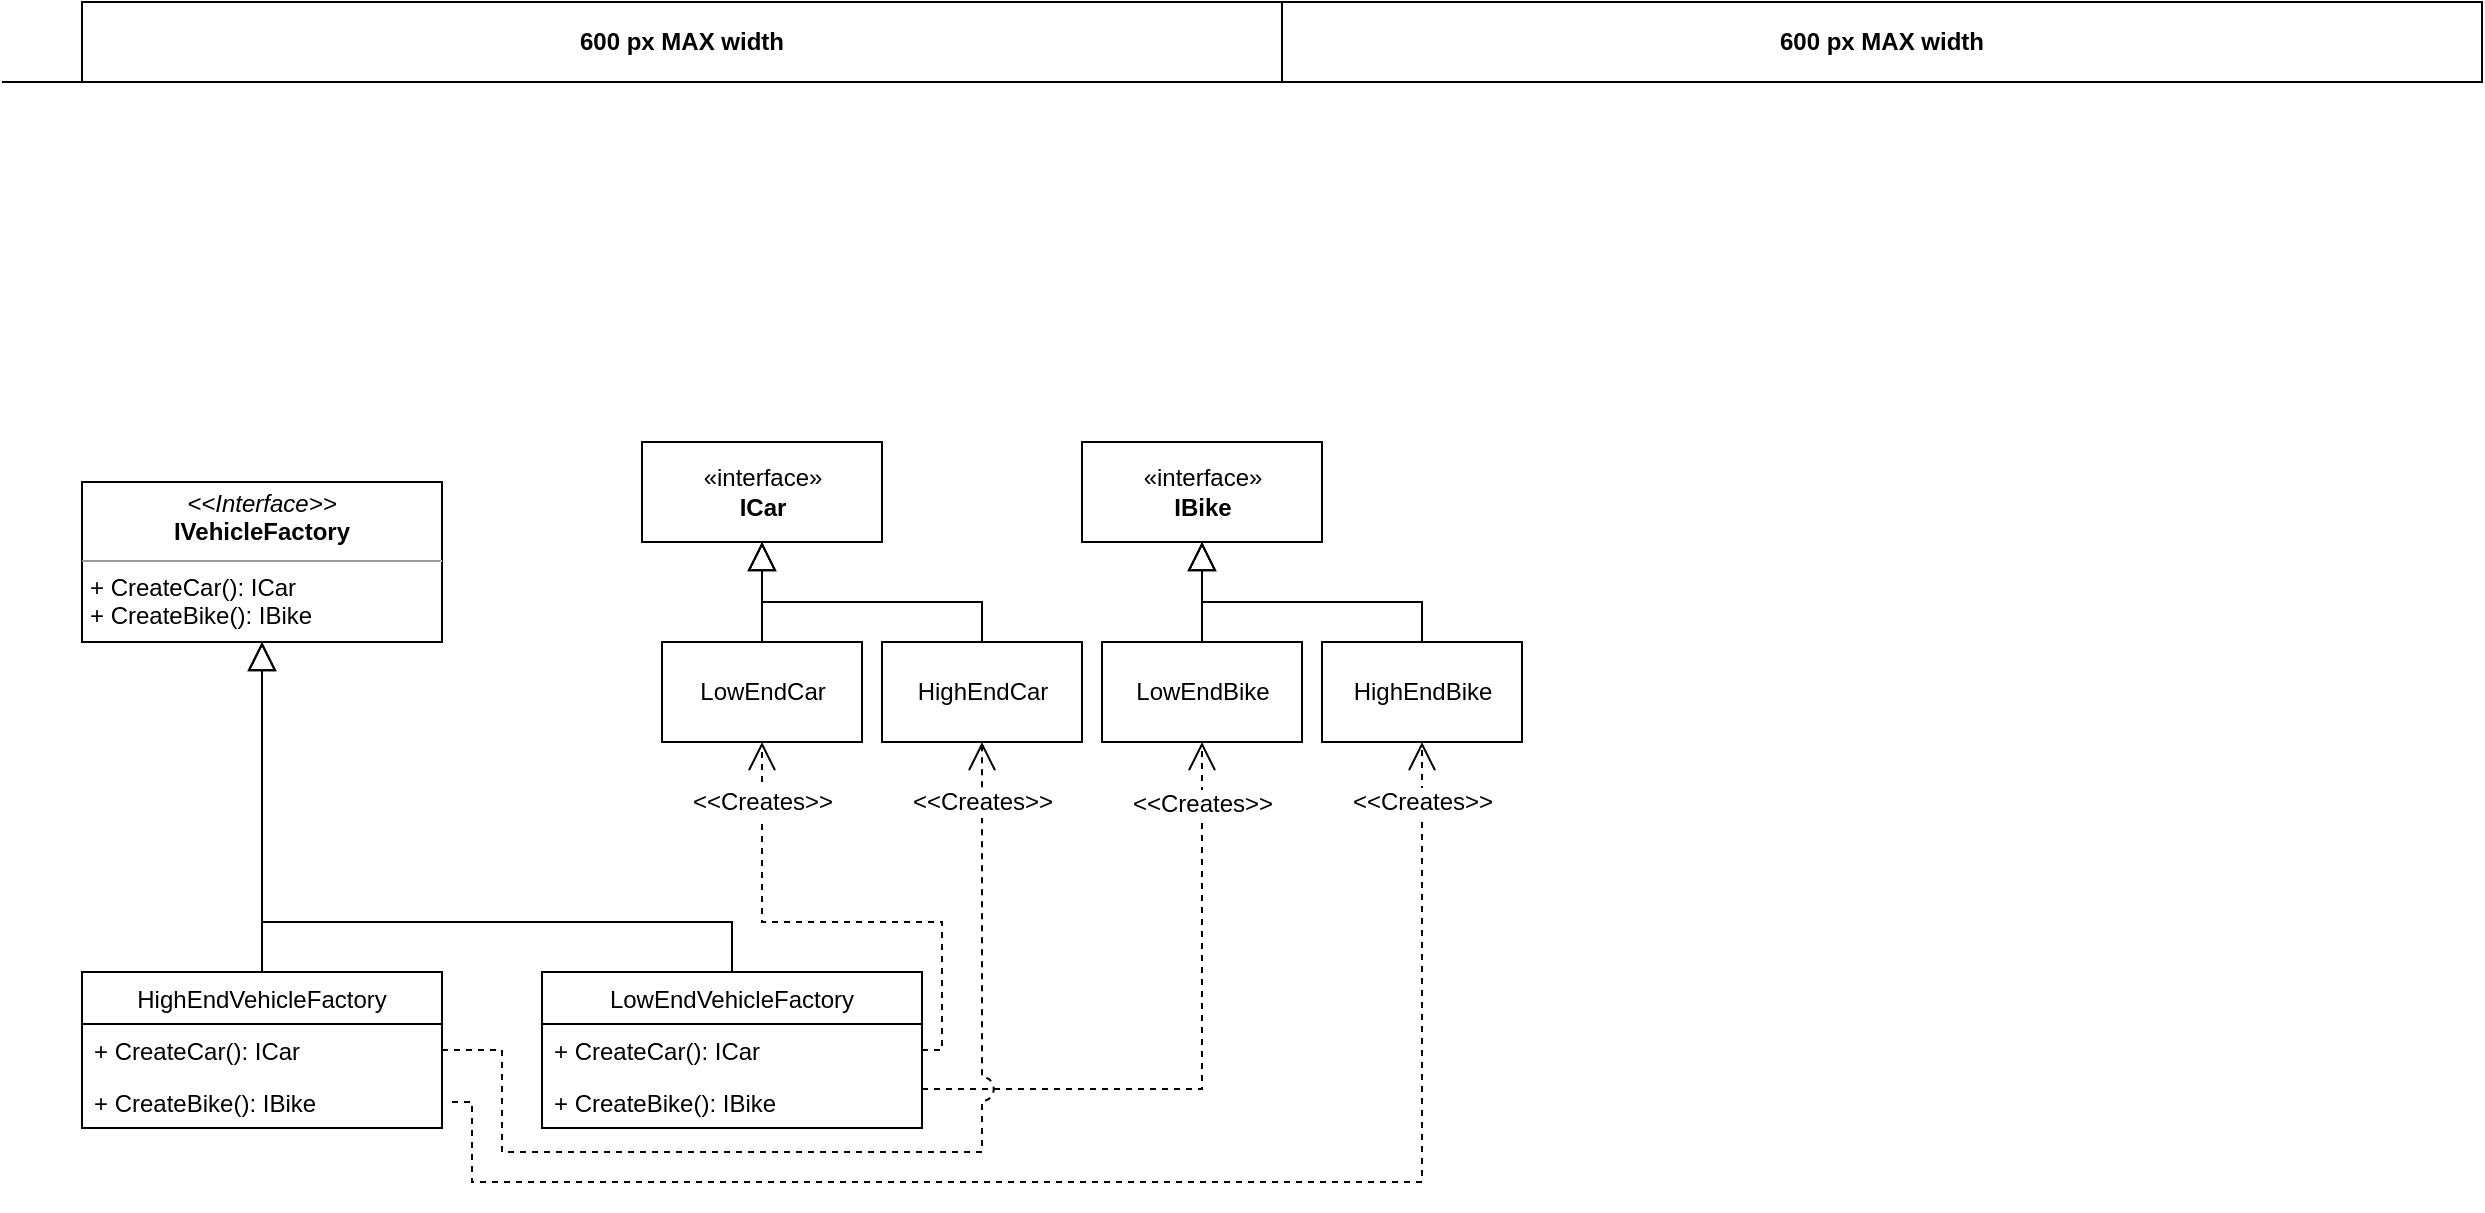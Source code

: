 <mxfile>
    <diagram id="a0d90a59-ad95-61b6-8cdf-88db7958e744" name="Abstract Factory">
        <mxGraphModel dx="1413" dy="1179" grid="1" gridSize="10" guides="1" tooltips="1" connect="1" arrows="1" fold="1" page="0" pageScale="1" pageWidth="850" pageHeight="1100" background="none" math="0" shadow="0">
            <root>
                <mxCell id="0"/>
                <mxCell id="1" parent="0"/>
                <mxCell id="2" value="&lt;p style=&quot;margin: 0px ; margin-top: 4px ; text-align: center&quot;&gt;&lt;i&gt;&amp;lt;&amp;lt;Interface&amp;gt;&amp;gt;&lt;/i&gt;&lt;br&gt;&lt;b&gt;IVehicleFactory&lt;/b&gt;&lt;/p&gt;&lt;hr size=&quot;1&quot;&gt;&lt;p style=&quot;margin: 0px ; margin-left: 4px&quot;&gt;&lt;span&gt;+ CreateCar(): ICar&lt;/span&gt;&lt;br&gt;&lt;/p&gt;&lt;p style=&quot;margin: 0px ; margin-left: 4px&quot;&gt;+ CreateBike(): IBike&lt;/p&gt;" style="verticalAlign=top;align=left;overflow=fill;fontSize=12;fontFamily=Helvetica;html=1;" parent="1" vertex="1">
                    <mxGeometry x="-40" y="200" width="180" height="80" as="geometry"/>
                </mxCell>
                <mxCell id="4" value="«interface»&lt;br&gt;&lt;b&gt;ICar&lt;/b&gt;" style="html=1;" parent="1" vertex="1">
                    <mxGeometry x="240" y="180" width="120" height="50" as="geometry"/>
                </mxCell>
                <mxCell id="5" value="«interface»&lt;br&gt;&lt;b&gt;IBike&lt;/b&gt;" style="html=1;" parent="1" vertex="1">
                    <mxGeometry x="460" y="180" width="120" height="50" as="geometry"/>
                </mxCell>
                <mxCell id="10" style="edgeStyle=elbowEdgeStyle;rounded=0;elbow=vertical;html=1;jettySize=auto;orthogonalLoop=1;endArrow=block;endFill=0;endSize=12;" parent="1" source="6" target="2" edge="1">
                    <mxGeometry relative="1" as="geometry">
                        <Array as="points">
                            <mxPoint x="170" y="420"/>
                        </Array>
                    </mxGeometry>
                </mxCell>
                <mxCell id="6" value="LowEndVehicleFactory" style="swimlane;fontStyle=0;childLayout=stackLayout;horizontal=1;startSize=26;horizontalStack=0;resizeParent=1;resizeParentMax=0;resizeLast=0;collapsible=1;marginBottom=0;swimlaneFillColor=default;" parent="1" vertex="1">
                    <mxGeometry x="190" y="445" width="190" height="78" as="geometry"/>
                </mxCell>
                <mxCell id="7" value="+ CreateCar(): ICar" style="text;strokeColor=none;align=left;verticalAlign=top;spacingLeft=4;spacingRight=4;overflow=hidden;rotatable=0;points=[[0,0.5],[1,0.5]];portConstraint=eastwest;" parent="6" vertex="1">
                    <mxGeometry y="26" width="190" height="26" as="geometry"/>
                </mxCell>
                <mxCell id="8" value="+ CreateBike(): IBike" style="text;strokeColor=none;align=left;verticalAlign=top;spacingLeft=4;spacingRight=4;overflow=hidden;rotatable=0;points=[[0,0.5],[1,0.5]];portConstraint=eastwest;" parent="6" vertex="1">
                    <mxGeometry y="52" width="190" height="26" as="geometry"/>
                </mxCell>
                <mxCell id="17" style="edgeStyle=orthogonalEdgeStyle;rounded=0;elbow=vertical;html=1;endArrow=block;endFill=0;endSize=12;jettySize=auto;orthogonalLoop=1;entryX=0.5;entryY=1;exitX=0.5;exitY=0;" parent="1" source="16" target="4" edge="1">
                    <mxGeometry relative="1" as="geometry"/>
                </mxCell>
                <mxCell id="16" value="LowEndCar" style="html=1;" parent="1" vertex="1">
                    <mxGeometry x="250" y="280" width="100" height="50" as="geometry"/>
                </mxCell>
                <mxCell id="19" style="edgeStyle=orthogonalEdgeStyle;rounded=0;elbow=vertical;html=1;endArrow=block;endFill=0;endSize=12;jettySize=auto;orthogonalLoop=1;" parent="1" source="18" target="5" edge="1">
                    <mxGeometry relative="1" as="geometry"/>
                </mxCell>
                <mxCell id="18" value="LowEndBike" style="html=1;" parent="1" vertex="1">
                    <mxGeometry x="470" y="280" width="100" height="50" as="geometry"/>
                </mxCell>
                <mxCell id="20" style="edgeStyle=orthogonalEdgeStyle;rounded=0;elbow=vertical;html=1;endArrow=open;endFill=0;endSize=12;jettySize=auto;orthogonalLoop=1;dashed=1;exitX=1;exitY=0.5;entryX=0.5;entryY=1;strokeWidth=1;" parent="1" source="6" target="16" edge="1">
                    <mxGeometry relative="1" as="geometry">
                        <Array as="points">
                            <mxPoint x="390" y="484"/>
                            <mxPoint x="390" y="420"/>
                            <mxPoint x="300" y="420"/>
                        </Array>
                    </mxGeometry>
                </mxCell>
                <mxCell id="22" value="&amp;lt;&amp;lt;Creates&amp;gt;&amp;gt;" style="text;html=1;resizable=0;points=[];align=center;verticalAlign=middle;labelBackgroundColor=default;fontColor=default;" parent="20" vertex="1" connectable="0">
                    <mxGeometry y="-19" relative="1" as="geometry">
                        <mxPoint x="-37" y="-41" as="offset"/>
                    </mxGeometry>
                </mxCell>
                <mxCell id="21" style="edgeStyle=orthogonalEdgeStyle;rounded=0;elbow=vertical;html=1;endArrow=open;endFill=0;endSize=12;jettySize=auto;orthogonalLoop=1;dashed=1;exitX=1;exitY=0.75;jumpStyle=arc;jumpSize=12;" parent="1" source="6" target="18" edge="1">
                    <mxGeometry relative="1" as="geometry"/>
                </mxCell>
                <mxCell id="23" value="&amp;lt;&amp;lt;Creates&amp;gt;&amp;gt;" style="text;html=1;resizable=0;points=[];align=center;verticalAlign=middle;labelBackgroundColor=default;fontColor=default;" parent="21" vertex="1" connectable="0">
                    <mxGeometry x="-0.243" y="-1" relative="1" as="geometry">
                        <mxPoint x="21" y="-144" as="offset"/>
                    </mxGeometry>
                </mxCell>
                <mxCell id="29" style="edgeStyle=elbowEdgeStyle;rounded=0;elbow=vertical;html=1;endArrow=block;endFill=0;endSize=12;jettySize=auto;orthogonalLoop=1;" parent="1" source="24" target="2" edge="1">
                    <mxGeometry relative="1" as="geometry">
                        <mxPoint x="350" y="385" as="targetPoint"/>
                    </mxGeometry>
                </mxCell>
                <mxCell id="24" value="HighEndVehicleFactory" style="swimlane;fontStyle=0;childLayout=stackLayout;horizontal=1;startSize=26;horizontalStack=0;resizeParent=1;resizeParentMax=0;resizeLast=0;collapsible=1;marginBottom=0;swimlaneFillColor=default;" parent="1" vertex="1">
                    <mxGeometry x="-40" y="445" width="180" height="78" as="geometry"/>
                </mxCell>
                <mxCell id="25" value="+ CreateCar(): ICar" style="text;strokeColor=none;align=left;verticalAlign=top;spacingLeft=4;spacingRight=4;overflow=hidden;rotatable=0;points=[[0,0.5],[1,0.5]];portConstraint=eastwest;" parent="24" vertex="1">
                    <mxGeometry y="26" width="180" height="26" as="geometry"/>
                </mxCell>
                <mxCell id="26" value="+ CreateBike(): IBike" style="text;strokeColor=none;align=left;verticalAlign=top;spacingLeft=4;spacingRight=4;overflow=hidden;rotatable=0;points=[[0,0.5],[1,0.5]];portConstraint=eastwest;" parent="24" vertex="1">
                    <mxGeometry y="52" width="180" height="26" as="geometry"/>
                </mxCell>
                <mxCell id="35" style="edgeStyle=orthogonalEdgeStyle;rounded=0;html=1;endArrow=block;endFill=0;endSize=12;jettySize=auto;orthogonalLoop=1;exitX=0.5;exitY=0;" parent="1" source="27" target="4" edge="1">
                    <mxGeometry relative="1" as="geometry"/>
                </mxCell>
                <mxCell id="27" value="HighEndCar" style="html=1;" parent="1" vertex="1">
                    <mxGeometry x="360" y="280" width="100" height="50" as="geometry"/>
                </mxCell>
                <mxCell id="36" style="edgeStyle=orthogonalEdgeStyle;rounded=0;html=1;endArrow=block;endFill=0;endSize=12;jettySize=auto;orthogonalLoop=1;exitX=0.5;exitY=0;" parent="1" source="28" target="5" edge="1">
                    <mxGeometry relative="1" as="geometry"/>
                </mxCell>
                <mxCell id="28" value="HighEndBike" style="html=1;" parent="1" vertex="1">
                    <mxGeometry x="580" y="280" width="100" height="50" as="geometry"/>
                </mxCell>
                <mxCell id="30" style="edgeStyle=orthogonalEdgeStyle;rounded=0;html=1;endArrow=open;endFill=0;endSize=12;jettySize=auto;orthogonalLoop=1;dashed=1;exitX=1;exitY=0.5;entryX=0.5;entryY=1;jumpStyle=arc;jumpSize=12;entryDx=0;entryDy=0;" parent="1" target="28" edge="1">
                    <mxGeometry relative="1" as="geometry">
                        <mxPoint x="144.97" y="510.0" as="sourcePoint"/>
                        <mxPoint x="799.97" y="390" as="targetPoint"/>
                        <Array as="points">
                            <mxPoint x="155" y="510"/>
                            <mxPoint x="155" y="550"/>
                            <mxPoint x="630" y="550"/>
                        </Array>
                    </mxGeometry>
                </mxCell>
                <mxCell id="31" value="&amp;lt;&amp;lt;Creates&amp;gt;&amp;gt;" style="text;html=1;resizable=0;points=[];align=center;verticalAlign=middle;labelBackgroundColor=default;fontColor=default;" parent="30" vertex="1" connectable="0">
                    <mxGeometry y="-19" relative="1" as="geometry">
                        <mxPoint x="152" y="-209" as="offset"/>
                    </mxGeometry>
                </mxCell>
                <mxCell id="32" style="edgeStyle=orthogonalEdgeStyle;rounded=0;html=1;endArrow=open;endFill=0;endSize=12;jettySize=auto;orthogonalLoop=1;dashed=1;exitX=1;exitY=0.5;jumpStyle=arc;jumpSize=12;entryX=0.5;entryY=1;" parent="1" source="25" target="27" edge="1">
                    <mxGeometry relative="1" as="geometry">
                        <mxPoint x="130" y="525" as="sourcePoint"/>
                        <mxPoint x="260" y="525" as="targetPoint"/>
                        <Array as="points">
                            <mxPoint x="170" y="484"/>
                            <mxPoint x="170" y="535"/>
                            <mxPoint x="410" y="535"/>
                        </Array>
                    </mxGeometry>
                </mxCell>
                <mxCell id="33" value="&amp;lt;&amp;lt;Creates&amp;gt;&amp;gt;" style="text;html=1;resizable=0;points=[];align=center;verticalAlign=middle;labelBackgroundColor=default;fontColor=default;" parent="32" vertex="1" connectable="0">
                    <mxGeometry y="-19" relative="1" as="geometry">
                        <mxPoint x="58" y="-194" as="offset"/>
                    </mxGeometry>
                </mxCell>
                <mxCell id="h-QAeIGFi4k2T-Zk--SD-36" value="" style="endArrow=none;html=1;fontColor=default;" parent="1" edge="1">
                    <mxGeometry width="50" height="50" relative="1" as="geometry">
                        <mxPoint x="-80" as="sourcePoint"/>
                        <mxPoint x="990" as="targetPoint"/>
                    </mxGeometry>
                </mxCell>
                <mxCell id="rOh8ooC0etKCDtbzVtDC-36" value="600 px MAX width" style="rounded=0;whiteSpace=wrap;html=1;sketch=0;fontSize=12;align=center;fontStyle=1" parent="1" vertex="1">
                    <mxGeometry x="-40" y="-40" width="600" height="40" as="geometry"/>
                </mxCell>
                <mxCell id="rOh8ooC0etKCDtbzVtDC-37" value="600 px MAX width" style="rounded=0;whiteSpace=wrap;html=1;sketch=0;fontSize=12;align=center;fontStyle=1" parent="1" vertex="1">
                    <mxGeometry x="560" y="-40" width="600" height="40" as="geometry"/>
                </mxCell>
            </root>
        </mxGraphModel>
    </diagram>
    <diagram id="fe0f95df-8578-7ff9-5e9f-db93b6560ab3" name="Strategy">
        <mxGraphModel dx="482" dy="771" grid="1" gridSize="10" guides="1" tooltips="1" connect="1" arrows="1" fold="1" page="0" pageScale="1" pageWidth="850" pageHeight="1100" background="none" math="0" shadow="0">
            <root>
                <mxCell id="0"/>
                <mxCell id="1" parent="0"/>
                <mxCell id="46a01054fbe08899-24" style="edgeStyle=orthogonalEdgeStyle;rounded=0;html=1;jettySize=auto;orthogonalLoop=1;endArrow=open;endFill=0;startArrow=diamondThin;startFill=0;startSize=12;endSize=6;" parent="1" source="46a01054fbe08899-1" target="2" edge="1">
                    <mxGeometry relative="1" as="geometry">
                        <mxPoint x="360" y="113.5" as="targetPoint"/>
                    </mxGeometry>
                </mxCell>
                <mxCell id="46a01054fbe08899-1" value="Context" style="swimlane;fontStyle=0;align=center;verticalAlign=top;childLayout=stackLayout;horizontal=1;startSize=26;horizontalStack=0;resizeParent=1;resizeParentMax=0;resizeLast=0;collapsible=0;marginBottom=0;swimlaneFillColor=default;" parent="1" vertex="1">
                    <mxGeometry x="120" y="87.5" width="160" height="52" as="geometry"/>
                </mxCell>
                <mxCell id="46a01054fbe08899-4" value="+ SomeOperation(): void" style="text;strokeColor=none;align=left;verticalAlign=top;spacingLeft=4;spacingRight=4;overflow=hidden;rotatable=0;points=[[0,0.5],[1,0.5]];portConstraint=eastwest;" parent="46a01054fbe08899-1" vertex="1">
                    <mxGeometry y="26" width="160" height="26" as="geometry"/>
                </mxCell>
                <mxCell id="46a01054fbe08899-23" style="edgeStyle=orthogonalEdgeStyle;rounded=0;html=1;jettySize=auto;orthogonalLoop=1;endArrow=block;endFill=0;endSize=12;exitX=0.5;exitY=0;exitDx=0;exitDy=0;" parent="1" source="46a01054fbe08899-10" edge="1">
                    <mxGeometry relative="1" as="geometry">
                        <mxPoint x="460" y="148.5" as="targetPoint"/>
                    </mxGeometry>
                </mxCell>
                <mxCell id="46a01054fbe08899-10" value="ConcreteStrategy1" style="swimlane;fontStyle=0;childLayout=stackLayout;horizontal=1;startSize=26;horizontalStack=0;resizeParent=1;resizeParentMax=0;resizeLast=0;collapsible=0;marginBottom=0;strokeColor=default;fillColor=default;swimlaneFillColor=default;" parent="1" vertex="1">
                    <mxGeometry x="300" y="278.5" width="140" height="52" as="geometry"/>
                </mxCell>
                <mxCell id="46a01054fbe08899-11" value="+ ExecuteAlgo(): void" style="text;strokeColor=none;align=left;verticalAlign=top;spacingLeft=4;spacingRight=4;overflow=hidden;rotatable=0;points=[[0,0.5],[1,0.5]];portConstraint=eastwest;" parent="46a01054fbe08899-10" vertex="1">
                    <mxGeometry y="26" width="140" height="26" as="geometry"/>
                </mxCell>
                <mxCell id="46a01054fbe08899-22" style="edgeStyle=orthogonalEdgeStyle;rounded=0;html=1;jettySize=auto;orthogonalLoop=1;endArrow=block;endFill=0;endSize=12;exitX=0.5;exitY=0;exitDx=0;exitDy=0;" parent="1" source="46a01054fbe08899-19" edge="1">
                    <mxGeometry relative="1" as="geometry">
                        <mxPoint x="460" y="148.5" as="targetPoint"/>
                    </mxGeometry>
                </mxCell>
                <mxCell id="46a01054fbe08899-19" value="ConcreteStrategy2" style="swimlane;fontStyle=0;childLayout=stackLayout;horizontal=1;startSize=26;horizontalStack=0;resizeParent=1;resizeParentMax=0;resizeLast=0;collapsible=0;marginBottom=0;swimlaneFillColor=default;" parent="1" vertex="1">
                    <mxGeometry x="480" y="278.5" width="140" height="52" as="geometry"/>
                </mxCell>
                <mxCell id="46a01054fbe08899-20" value="+ ExecuteAlgo(): void" style="text;strokeColor=none;align=left;verticalAlign=top;spacingLeft=4;spacingRight=4;overflow=hidden;rotatable=0;points=[[0,0.5],[1,0.5]];portConstraint=eastwest;" parent="46a01054fbe08899-19" vertex="1">
                    <mxGeometry y="26" width="140" height="26" as="geometry"/>
                </mxCell>
                <mxCell id="46a01054fbe08899-27" value=":Context" style="shape=umlLifeline;perimeter=lifelinePerimeter;whiteSpace=wrap;html=1;container=1;collapsible=0;recursiveResize=0;outlineConnect=0;" parent="1" vertex="1">
                    <mxGeometry x="200" y="440" width="100" height="400" as="geometry"/>
                </mxCell>
                <mxCell id="46a01054fbe08899-32" value="" style="html=1;points=[];perimeter=orthogonalPerimeter;" parent="46a01054fbe08899-27" vertex="1">
                    <mxGeometry x="45" y="80" width="10" height="90" as="geometry"/>
                </mxCell>
                <mxCell id="46a01054fbe08899-42" value="" style="html=1;points=[];perimeter=orthogonalPerimeter;" parent="46a01054fbe08899-27" vertex="1">
                    <mxGeometry x="45.5" y="260" width="10" height="90" as="geometry"/>
                </mxCell>
                <mxCell id="46a01054fbe08899-43" value="SomeOperation()" style="html=1;verticalAlign=bottom;endArrow=block;entryX=0;entryY=0;" parent="46a01054fbe08899-27" target="46a01054fbe08899-42" edge="1">
                    <mxGeometry relative="1" as="geometry">
                        <mxPoint x="-120" y="260" as="sourcePoint"/>
                    </mxGeometry>
                </mxCell>
                <mxCell id="46a01054fbe08899-44" value="return" style="html=1;verticalAlign=bottom;endArrow=open;dashed=1;endSize=8;exitX=0;exitY=0.95;" parent="46a01054fbe08899-27" source="46a01054fbe08899-42" edge="1">
                    <mxGeometry relative="1" as="geometry">
                        <mxPoint x="-120" y="346" as="targetPoint"/>
                    </mxGeometry>
                </mxCell>
                <mxCell id="46a01054fbe08899-28" value=":ConcreteStrategy1" style="shape=umlLifeline;perimeter=lifelinePerimeter;whiteSpace=wrap;html=1;container=1;collapsible=0;recursiveResize=0;outlineConnect=0;" parent="1" vertex="1">
                    <mxGeometry x="350" y="440" width="120" height="400" as="geometry"/>
                </mxCell>
                <mxCell id="46a01054fbe08899-36" value="" style="html=1;points=[];perimeter=orthogonalPerimeter;" parent="46a01054fbe08899-28" vertex="1">
                    <mxGeometry x="55" y="100" width="10" height="40" as="geometry"/>
                </mxCell>
                <mxCell id="46a01054fbe08899-29" value=":ConcreteStrategy2" style="shape=umlLifeline;perimeter=lifelinePerimeter;whiteSpace=wrap;html=1;container=1;collapsible=0;recursiveResize=0;outlineConnect=0;" parent="1" vertex="1">
                    <mxGeometry x="490" y="440" width="120" height="400" as="geometry"/>
                </mxCell>
                <mxCell id="46a01054fbe08899-45" value="" style="html=1;points=[];perimeter=orthogonalPerimeter;" parent="46a01054fbe08899-29" vertex="1">
                    <mxGeometry x="55.5" y="285" width="10" height="40" as="geometry"/>
                </mxCell>
                <mxCell id="46a01054fbe08899-30" value="" style="shape=umlLifeline;participant=umlActor;perimeter=lifelinePerimeter;whiteSpace=wrap;html=1;container=1;collapsible=0;recursiveResize=0;verticalAlign=top;spacingTop=36;labelBackgroundColor=#ffffff;outlineConnect=0;" parent="1" vertex="1">
                    <mxGeometry x="70" y="440" width="20" height="400" as="geometry"/>
                </mxCell>
                <mxCell id="46a01054fbe08899-33" value="SomeOperation()" style="html=1;verticalAlign=bottom;endArrow=block;entryX=0;entryY=0;" parent="1" source="46a01054fbe08899-30" target="46a01054fbe08899-32" edge="1">
                    <mxGeometry relative="1" as="geometry">
                        <mxPoint x="175" y="520" as="sourcePoint"/>
                    </mxGeometry>
                </mxCell>
                <mxCell id="46a01054fbe08899-34" value="return" style="html=1;verticalAlign=bottom;endArrow=open;dashed=1;endSize=8;exitX=0;exitY=0.95;" parent="1" source="46a01054fbe08899-32" target="46a01054fbe08899-30" edge="1">
                    <mxGeometry relative="1" as="geometry">
                        <mxPoint x="80" y="596" as="targetPoint"/>
                    </mxGeometry>
                </mxCell>
                <mxCell id="46a01054fbe08899-37" value="ExecuteAlgo()" style="html=1;verticalAlign=bottom;endArrow=block;entryX=0;entryY=0;" parent="1" source="46a01054fbe08899-32" target="46a01054fbe08899-36" edge="1">
                    <mxGeometry relative="1" as="geometry">
                        <mxPoint x="260" y="540" as="sourcePoint"/>
                    </mxGeometry>
                </mxCell>
                <mxCell id="46a01054fbe08899-38" value="return" style="html=1;verticalAlign=bottom;endArrow=open;dashed=1;endSize=8;exitX=0;exitY=0.95;" parent="1" source="46a01054fbe08899-36" target="46a01054fbe08899-32" edge="1">
                    <mxGeometry relative="1" as="geometry">
                        <mxPoint x="365" y="616" as="targetPoint"/>
                    </mxGeometry>
                </mxCell>
                <mxCell id="46a01054fbe08899-46" value="ExecuteAlgo()" style="html=1;verticalAlign=bottom;endArrow=block;entryX=0;entryY=0;" parent="1" source="46a01054fbe08899-42" target="46a01054fbe08899-45" edge="1">
                    <mxGeometry relative="1" as="geometry">
                        <mxPoint x="270.5" y="725" as="sourcePoint"/>
                    </mxGeometry>
                </mxCell>
                <mxCell id="46a01054fbe08899-47" value="return" style="html=1;verticalAlign=bottom;endArrow=open;dashed=1;endSize=8;exitX=0;exitY=0.95;" parent="1" source="46a01054fbe08899-45" target="46a01054fbe08899-42" edge="1">
                    <mxGeometry relative="1" as="geometry">
                        <mxPoint x="270.5" y="763" as="targetPoint"/>
                    </mxGeometry>
                </mxCell>
                <mxCell id="46a01054fbe08899-48" value="" style="shape=crossbar;whiteSpace=wrap;html=1;rounded=1;strokeColor=#6c8ebf;" parent="1" vertex="1">
                    <mxGeometry x="70" y="640" width="540" height="20" as="geometry"/>
                </mxCell>
                <mxCell id="46a01054fbe08899-49" value="OR&lt;br&gt;" style="text;html=1;resizable=0;points=[];autosize=1;align=center;verticalAlign=top;spacingTop=-4;strokeColor=#6c8ebf;fontColor=#000000;fillColor=#6C8EBF;" parent="1" vertex="1">
                    <mxGeometry x="330" y="630" width="30" height="20" as="geometry"/>
                </mxCell>
                <mxCell id="2" value="&lt;&lt;Interface&gt;&gt;&#10;IStrategy" style="swimlane;fontStyle=0;align=center;verticalAlign=top;childLayout=stackLayout;horizontal=1;startSize=41;horizontalStack=0;resizeParent=1;resizeParentMax=0;resizeLast=0;collapsible=0;marginBottom=0;swimlaneFillColor=default;" parent="1" vertex="1">
                    <mxGeometry x="360" y="80" width="200" height="67" as="geometry"/>
                </mxCell>
                <mxCell id="3" value="+ ExecuteAlgo(): void" style="text;strokeColor=none;align=left;verticalAlign=top;spacingLeft=4;spacingRight=4;overflow=hidden;rotatable=0;points=[[0,0.5],[1,0.5]];portConstraint=eastwest;" parent="2" vertex="1">
                    <mxGeometry y="41" width="200" height="26" as="geometry"/>
                </mxCell>
                <mxCell id="0rDmzbczbVZfvbLaIehz-3" value="600 px MAX width" style="rounded=0;whiteSpace=wrap;html=1;sketch=0;fontSize=12;align=center;fontStyle=1" parent="1" vertex="1">
                    <mxGeometry x="40" y="-40" width="600" height="40" as="geometry"/>
                </mxCell>
            </root>
        </mxGraphModel>
    </diagram>
    <diagram id="69f8f34a-8516-3da5-c032-b171a3a55cab" name="Strategy Sequence">
        <mxGraphModel dx="1413" dy="779" grid="1" gridSize="10" guides="1" tooltips="1" connect="1" arrows="1" fold="1" page="0" pageScale="1" pageWidth="850" pageHeight="1100" background="none" math="0" shadow="0">
            <root>
                <mxCell id="0"/>
                <mxCell id="1" parent="0"/>
                <mxCell id="2" value=":Program" style="shape=umlLifeline;perimeter=lifelinePerimeter;whiteSpace=wrap;html=1;container=1;collapsible=0;recursiveResize=0;outlineConnect=0;" parent="1" vertex="1">
                    <mxGeometry x="40" y="80" width="100" height="280" as="geometry"/>
                </mxCell>
                <mxCell id="9" value="" style="html=1;points=[];perimeter=orthogonalPerimeter;" parent="2" vertex="1">
                    <mxGeometry x="45" y="50" width="10" height="220" as="geometry"/>
                </mxCell>
                <mxCell id="3" value=":SortableCollection" style="shape=umlLifeline;perimeter=lifelinePerimeter;whiteSpace=wrap;html=1;container=1;collapsible=0;recursiveResize=0;outlineConnect=0;" parent="1" vertex="1">
                    <mxGeometry x="200" y="80" width="120" height="280" as="geometry"/>
                </mxCell>
                <mxCell id="12" value="" style="html=1;points=[];perimeter=orthogonalPerimeter;" parent="3" vertex="1">
                    <mxGeometry x="55" y="100" width="10" height="60" as="geometry"/>
                </mxCell>
                <mxCell id="15" value="" style="html=1;points=[];perimeter=orthogonalPerimeter;" parent="3" vertex="1">
                    <mxGeometry x="55" y="170" width="10" height="100" as="geometry"/>
                </mxCell>
                <mxCell id="R_KAV4m_lqOHIZeDf2zq-22" value="" style="html=1;points=[];perimeter=orthogonalPerimeter;strokeColor=default;fontColor=#000000;fillColor=default;" parent="3" vertex="1">
                    <mxGeometry x="60" y="130" width="10" height="20" as="geometry"/>
                </mxCell>
                <mxCell id="R_KAV4m_lqOHIZeDf2zq-23" value="_sortStrategy = strategy" style="edgeStyle=orthogonalEdgeStyle;html=1;align=left;spacingLeft=2;endArrow=block;rounded=0;entryX=1;entryY=0;fontColor=default;" parent="3" target="R_KAV4m_lqOHIZeDf2zq-22" edge="1">
                    <mxGeometry x="0.004" relative="1" as="geometry">
                        <mxPoint x="65" y="110" as="sourcePoint"/>
                        <Array as="points">
                            <mxPoint x="95" y="110"/>
                        </Array>
                        <mxPoint as="offset"/>
                    </mxGeometry>
                </mxCell>
                <mxCell id="R_KAV4m_lqOHIZeDf2zq-28" value="" style="html=1;points=[];perimeter=orthogonalPerimeter;strokeColor=default;fontColor=default;fillColor=default;" parent="3" vertex="1">
                    <mxGeometry x="60" y="240" width="10" height="20" as="geometry"/>
                </mxCell>
                <mxCell id="R_KAV4m_lqOHIZeDf2zq-29" value="_items = sorted items" style="edgeStyle=orthogonalEdgeStyle;html=1;align=left;spacingLeft=2;endArrow=block;rounded=0;entryX=1;entryY=0;fontColor=default;" parent="3" target="R_KAV4m_lqOHIZeDf2zq-28" edge="1">
                    <mxGeometry x="0.003" relative="1" as="geometry">
                        <mxPoint x="65" y="220" as="sourcePoint"/>
                        <Array as="points">
                            <mxPoint x="95" y="220"/>
                        </Array>
                        <mxPoint as="offset"/>
                    </mxGeometry>
                </mxCell>
                <mxCell id="4" value="strategy&lt;br&gt;:SortDescendingStrategy" style="shape=umlLifeline;perimeter=lifelinePerimeter;whiteSpace=wrap;html=1;container=1;collapsible=0;recursiveResize=0;outlineConnect=0;" parent="1" vertex="1">
                    <mxGeometry x="380" y="120" width="150" height="240" as="geometry"/>
                </mxCell>
                <mxCell id="18" value="" style="html=1;points=[];perimeter=orthogonalPerimeter;" parent="4" vertex="1">
                    <mxGeometry x="70" y="140" width="10" height="30" as="geometry"/>
                </mxCell>
                <mxCell id="7" value="new" style="html=1;verticalAlign=bottom;endArrow=block;exitX=0.917;exitY=0.045;exitDx=0;exitDy=0;exitPerimeter=0;" parent="1" source="9" edge="1">
                    <mxGeometry relative="1" as="geometry">
                        <mxPoint x="380" y="140" as="sourcePoint"/>
                        <mxPoint x="380" y="140" as="targetPoint"/>
                    </mxGeometry>
                </mxCell>
                <mxCell id="13" value="SetSortStrategy(strategy)" style="html=1;verticalAlign=bottom;endArrow=block;entryX=0;entryY=0;" parent="1" target="12" edge="1">
                    <mxGeometry relative="1" as="geometry">
                        <mxPoint x="95" y="180" as="sourcePoint"/>
                        <mxPoint as="offset"/>
                    </mxGeometry>
                </mxCell>
                <mxCell id="19" value="Sort(Items)" style="html=1;verticalAlign=bottom;endArrow=block;entryX=0;entryY=0;exitX=1.019;exitY=0.098;exitPerimeter=0;exitDx=0;exitDy=0;" parent="1" source="15" target="18" edge="1">
                    <mxGeometry relative="1" as="geometry">
                        <mxPoint x="270" y="220" as="sourcePoint"/>
                    </mxGeometry>
                </mxCell>
                <mxCell id="20" value="return sorted items" style="html=1;verticalAlign=bottom;endArrow=open;dashed=1;endSize=8;exitX=0;exitY=0.95;entryX=1.019;entryY=0.4;entryPerimeter=0;entryDx=0;entryDy=0;" parent="1" source="18" target="15" edge="1">
                    <mxGeometry x="0.003" relative="1" as="geometry">
                        <mxPoint x="280" y="287" as="targetPoint"/>
                        <mxPoint as="offset"/>
                    </mxGeometry>
                </mxCell>
                <mxCell id="16" value="Sort()" style="html=1;verticalAlign=bottom;endArrow=block;entryX=0;entryY=0;exitX=0.964;exitY=0.545;exitDx=0;exitDy=0;exitPerimeter=0;" parent="1" source="9" target="15" edge="1">
                    <mxGeometry relative="1" as="geometry">
                        <mxPoint x="100" y="270" as="sourcePoint"/>
                    </mxGeometry>
                </mxCell>
                <mxCell id="R_KAV4m_lqOHIZeDf2zq-33" value="" style="endArrow=none;html=1;fontColor=default;" parent="1" edge="1">
                    <mxGeometry width="50" height="50" relative="1" as="geometry">
                        <mxPoint x="-40" as="sourcePoint"/>
                        <mxPoint x="680" as="targetPoint"/>
                    </mxGeometry>
                </mxCell>
            </root>
        </mxGraphModel>
    </diagram>
    <diagram id="024c3a24-c5cd-4413-4fda-a2565cb1df91" name="Abstract Factory Sequence">
        <mxGraphModel dx="1013" dy="779" grid="1" gridSize="10" guides="1" tooltips="1" connect="1" arrows="1" fold="1" page="1" pageScale="1" pageWidth="850" pageHeight="1100" background="none" math="0" shadow="0">
            <root>
                <mxCell id="0"/>
                <mxCell id="1" parent="0"/>
                <mxCell id="2" value=":Program" style="shape=umlLifeline;perimeter=lifelinePerimeter;whiteSpace=wrap;html=1;container=1;collapsible=0;recursiveResize=0;outlineConnect=0;" parent="1" vertex="1">
                    <mxGeometry x="80" y="80" width="100" height="300" as="geometry"/>
                </mxCell>
                <mxCell id="3" value="concreteFactory&lt;br&gt;:HighGradeVehicleFactory&lt;br&gt;" style="shape=umlLifeline;perimeter=lifelinePerimeter;whiteSpace=wrap;html=1;container=1;collapsible=0;recursiveResize=0;outlineConnect=0;" parent="1" vertex="1">
                    <mxGeometry x="400" y="80" width="160" height="300" as="geometry"/>
                </mxCell>
                <mxCell id="4" value="abstractFactory&lt;br&gt;:IVehicleFactory" style="shape=umlLifeline;perimeter=lifelinePerimeter;whiteSpace=wrap;html=1;container=1;collapsible=0;recursiveResize=0;outlineConnect=0;" parent="1" vertex="1">
                    <mxGeometry x="240" y="80" width="120" height="300" as="geometry"/>
                </mxCell>
            </root>
        </mxGraphModel>
    </diagram>
    <diagram id="e725a75f-7668-f31d-9377-71e1dfa57c7c" name="Singleton">
        <mxGraphModel dx="1170" dy="784" grid="1" gridSize="10" guides="1" tooltips="1" connect="1" arrows="1" fold="1" page="1" pageScale="1" pageWidth="850" pageHeight="1100" background="none" math="0" shadow="0">
            <root>
                <mxCell id="0"/>
                <mxCell id="1" parent="0"/>
                <mxCell id="2" value="Singleton" style="swimlane;fontStyle=1;align=center;verticalAlign=top;childLayout=stackLayout;horizontal=1;startSize=26;horizontalStack=0;resizeParent=1;resizeParentMax=0;resizeLast=0;collapsible=1;marginBottom=0;swimlaneFillColor=default;" parent="1" vertex="1">
                    <mxGeometry x="370" y="147" width="160" height="112" as="geometry"/>
                </mxCell>
                <mxCell id="3" value="- instance: Singleton" style="text;strokeColor=none;fillColor=none;align=left;verticalAlign=top;spacingLeft=4;spacingRight=4;overflow=hidden;rotatable=0;points=[[0,0.5],[1,0.5]];portConstraint=eastwest;fontStyle=4" parent="2" vertex="1">
                    <mxGeometry y="26" width="160" height="26" as="geometry"/>
                </mxCell>
                <mxCell id="4" value="" style="line;strokeWidth=1;fillColor=none;align=left;verticalAlign=middle;spacingTop=-1;spacingLeft=3;spacingRight=3;rotatable=0;labelPosition=right;points=[];portConstraint=eastwest;" parent="2" vertex="1">
                    <mxGeometry y="52" width="160" height="8" as="geometry"/>
                </mxCell>
                <mxCell id="5" value="+ Create(): Singleton" style="text;strokeColor=none;fillColor=none;align=left;verticalAlign=top;spacingLeft=4;spacingRight=4;overflow=hidden;rotatable=0;points=[[0,0.5],[1,0.5]];portConstraint=eastwest;fontStyle=4" parent="2" vertex="1">
                    <mxGeometry y="60" width="160" height="26" as="geometry"/>
                </mxCell>
                <mxCell id="6" value="- Singleton()" style="text;strokeColor=none;fillColor=none;align=left;verticalAlign=top;spacingLeft=4;spacingRight=4;overflow=hidden;rotatable=0;points=[[0,0.5],[1,0.5]];portConstraint=eastwest;" parent="2" vertex="1">
                    <mxGeometry y="86" width="160" height="26" as="geometry"/>
                </mxCell>
            </root>
        </mxGraphModel>
    </diagram>
</mxfile>
